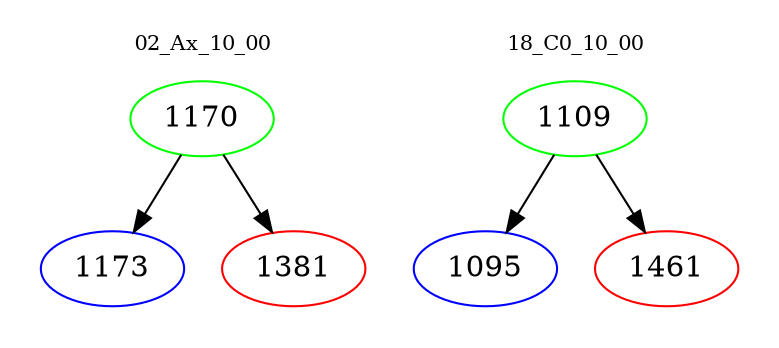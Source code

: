 digraph{
subgraph cluster_0 {
color = white
label = "02_Ax_10_00";
fontsize=10;
T0_1170 [label="1170", color="green"]
T0_1170 -> T0_1173 [color="black"]
T0_1173 [label="1173", color="blue"]
T0_1170 -> T0_1381 [color="black"]
T0_1381 [label="1381", color="red"]
}
subgraph cluster_1 {
color = white
label = "18_C0_10_00";
fontsize=10;
T1_1109 [label="1109", color="green"]
T1_1109 -> T1_1095 [color="black"]
T1_1095 [label="1095", color="blue"]
T1_1109 -> T1_1461 [color="black"]
T1_1461 [label="1461", color="red"]
}
}
